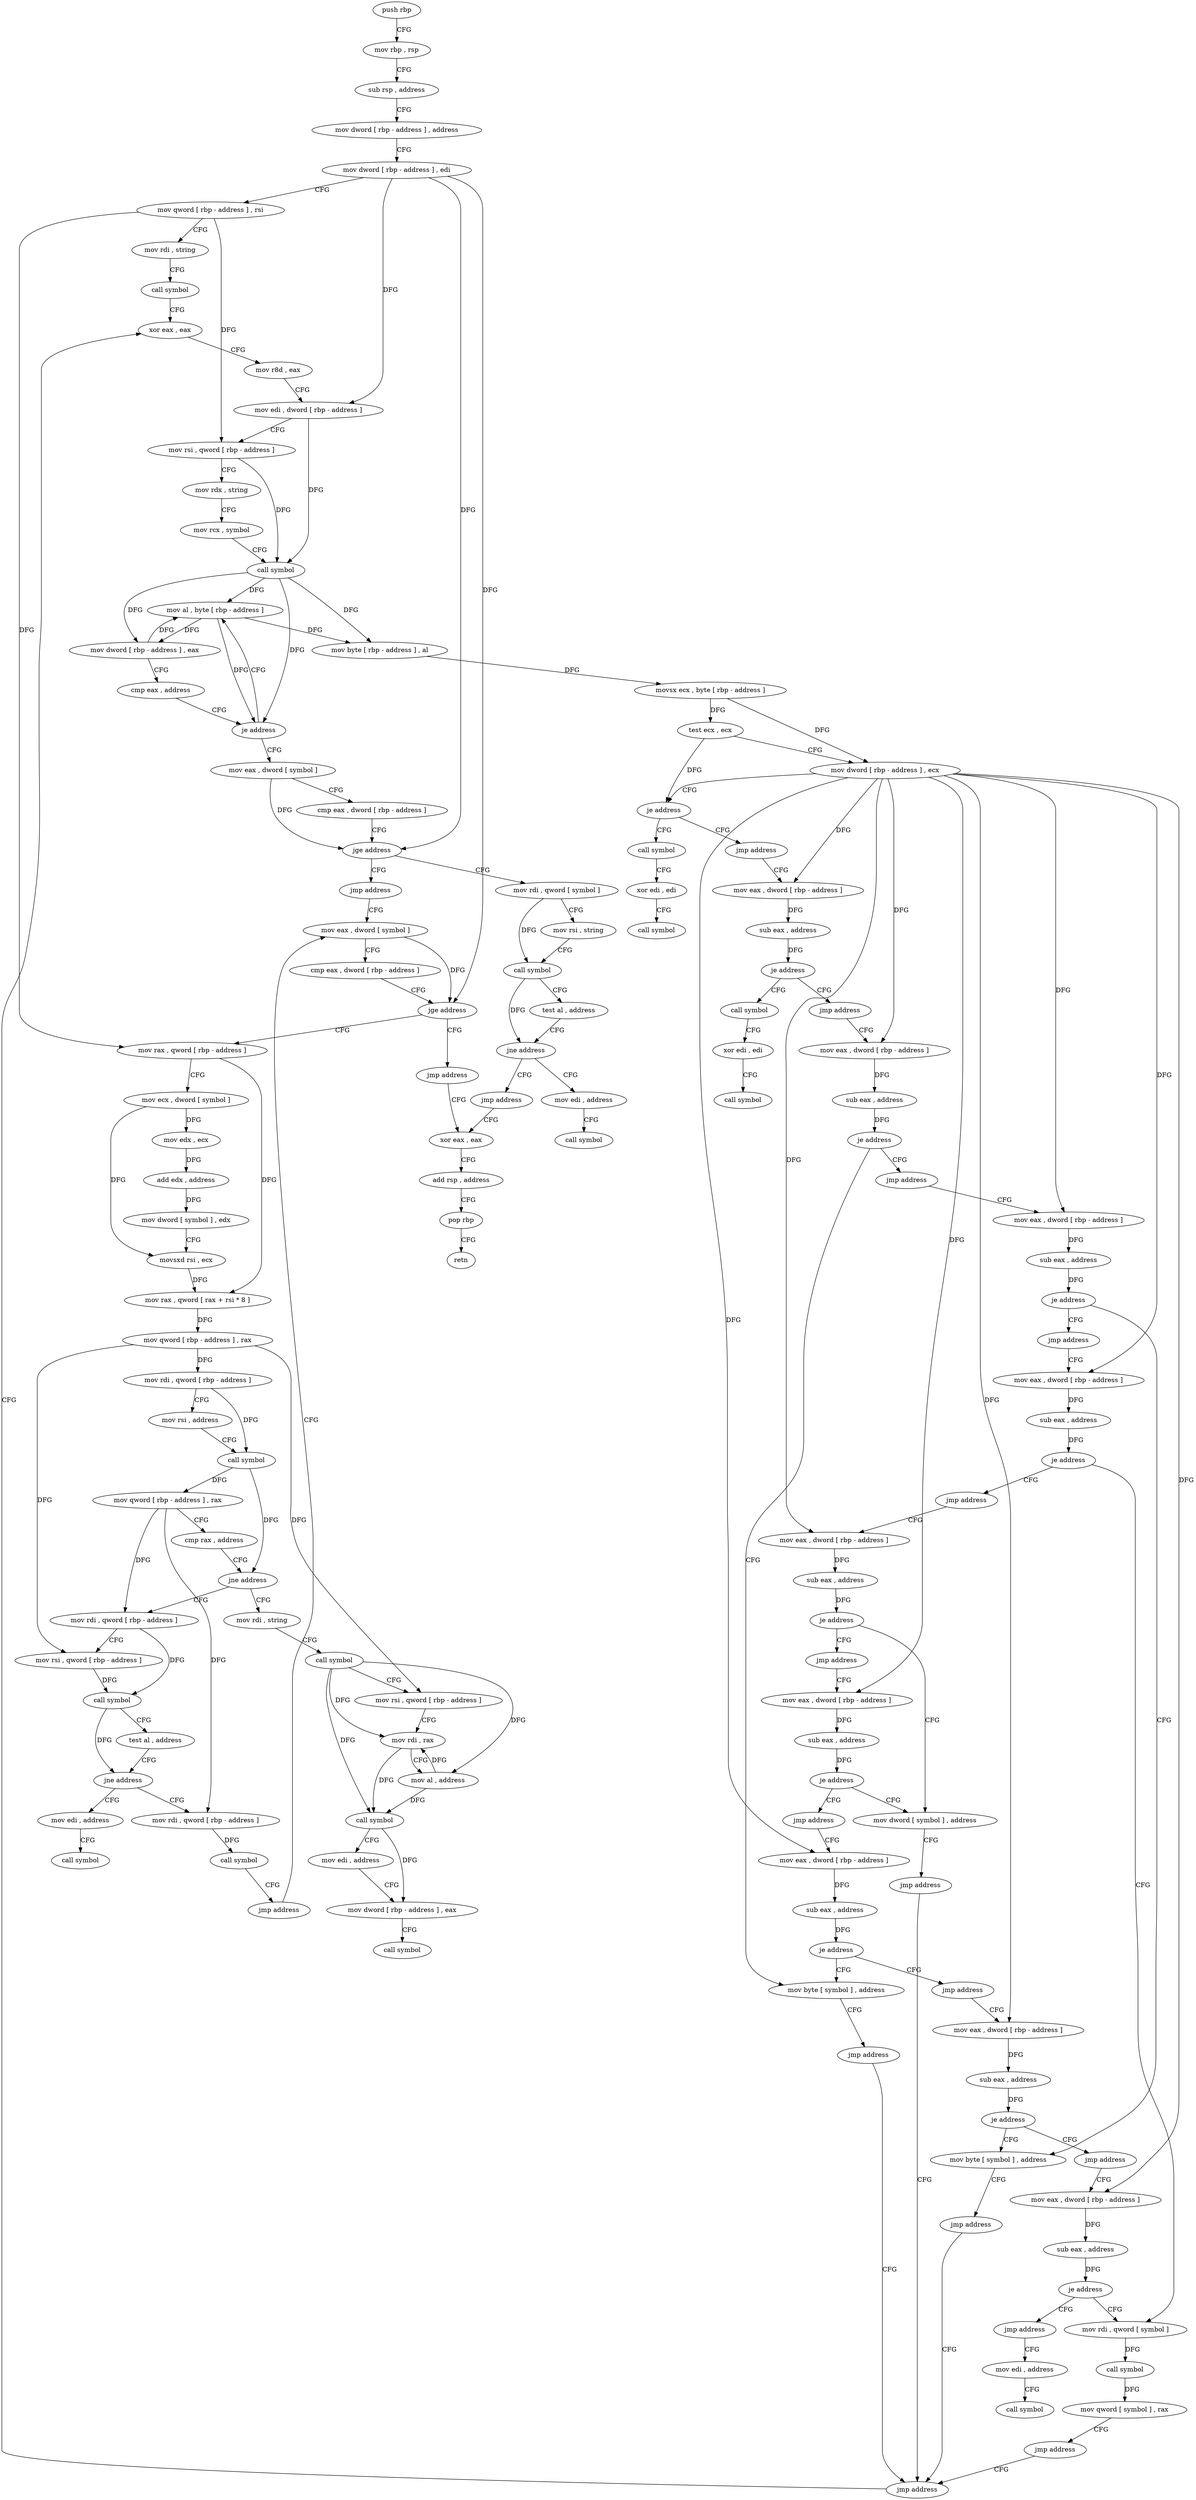 digraph "func" {
"4218272" [label = "push rbp" ]
"4218273" [label = "mov rbp , rsp" ]
"4218276" [label = "sub rsp , address" ]
"4218280" [label = "mov dword [ rbp - address ] , address" ]
"4218287" [label = "mov dword [ rbp - address ] , edi" ]
"4218290" [label = "mov qword [ rbp - address ] , rsi" ]
"4218294" [label = "mov rdi , string" ]
"4218304" [label = "call symbol" ]
"4218309" [label = "xor eax , eax" ]
"4218644" [label = "mov eax , dword [ symbol ]" ]
"4218651" [label = "cmp eax , dword [ rbp - address ]" ]
"4218654" [label = "jge address" ]
"4218840" [label = "mov rdi , qword [ symbol ]" ]
"4218660" [label = "jmp address" ]
"4218358" [label = "mov al , byte [ rbp - address ]" ]
"4218361" [label = "mov byte [ rbp - address ] , al" ]
"4218364" [label = "movsx ecx , byte [ rbp - address ]" ]
"4218368" [label = "test ecx , ecx" ]
"4218370" [label = "mov dword [ rbp - address ] , ecx" ]
"4218373" [label = "je address" ]
"4218537" [label = "call symbol" ]
"4218379" [label = "jmp address" ]
"4218848" [label = "mov rsi , string" ]
"4218858" [label = "call symbol" ]
"4218863" [label = "test al , address" ]
"4218865" [label = "jne address" ]
"4218881" [label = "jmp address" ]
"4218871" [label = "mov edi , address" ]
"4218665" [label = "mov eax , dword [ symbol ]" ]
"4218542" [label = "xor edi , edi" ]
"4218544" [label = "call symbol" ]
"4218384" [label = "mov eax , dword [ rbp - address ]" ]
"4218886" [label = "xor eax , eax" ]
"4218876" [label = "call symbol" ]
"4218672" [label = "cmp eax , dword [ rbp - address ]" ]
"4218675" [label = "jge address" ]
"4218835" [label = "jmp address" ]
"4218681" [label = "mov rax , qword [ rbp - address ]" ]
"4218387" [label = "sub eax , address" ]
"4218390" [label = "je address" ]
"4218549" [label = "call symbol" ]
"4218396" [label = "jmp address" ]
"4218888" [label = "add rsp , address" ]
"4218892" [label = "pop rbp" ]
"4218893" [label = "retn" ]
"4218685" [label = "mov ecx , dword [ symbol ]" ]
"4218692" [label = "mov edx , ecx" ]
"4218694" [label = "add edx , address" ]
"4218697" [label = "mov dword [ symbol ] , edx" ]
"4218704" [label = "movsxd rsi , ecx" ]
"4218707" [label = "mov rax , qword [ rax + rsi * 8 ]" ]
"4218711" [label = "mov qword [ rbp - address ] , rax" ]
"4218715" [label = "mov rdi , qword [ rbp - address ]" ]
"4218719" [label = "mov rsi , address" ]
"4218729" [label = "call symbol" ]
"4218734" [label = "mov qword [ rbp - address ] , rax" ]
"4218738" [label = "cmp rax , address" ]
"4218742" [label = "jne address" ]
"4218790" [label = "mov rdi , qword [ rbp - address ]" ]
"4218748" [label = "mov rdi , string" ]
"4218554" [label = "xor edi , edi" ]
"4218556" [label = "call symbol" ]
"4218401" [label = "mov eax , dword [ rbp - address ]" ]
"4218794" [label = "mov rsi , qword [ rbp - address ]" ]
"4218798" [label = "call symbol" ]
"4218803" [label = "test al , address" ]
"4218805" [label = "jne address" ]
"4218821" [label = "mov rdi , qword [ rbp - address ]" ]
"4218811" [label = "mov edi , address" ]
"4218758" [label = "call symbol" ]
"4218763" [label = "mov rsi , qword [ rbp - address ]" ]
"4218767" [label = "mov rdi , rax" ]
"4218770" [label = "mov al , address" ]
"4218772" [label = "call symbol" ]
"4218777" [label = "mov edi , address" ]
"4218782" [label = "mov dword [ rbp - address ] , eax" ]
"4218785" [label = "call symbol" ]
"4218404" [label = "sub eax , address" ]
"4218407" [label = "je address" ]
"4218577" [label = "mov byte [ symbol ] , address" ]
"4218413" [label = "jmp address" ]
"4218825" [label = "call symbol" ]
"4218830" [label = "jmp address" ]
"4218816" [label = "call symbol" ]
"4218585" [label = "jmp address" ]
"4218639" [label = "jmp address" ]
"4218418" [label = "mov eax , dword [ rbp - address ]" ]
"4218421" [label = "sub eax , address" ]
"4218424" [label = "je address" ]
"4218590" [label = "mov byte [ symbol ] , address" ]
"4218430" [label = "jmp address" ]
"4218311" [label = "mov r8d , eax" ]
"4218314" [label = "mov edi , dword [ rbp - address ]" ]
"4218317" [label = "mov rsi , qword [ rbp - address ]" ]
"4218321" [label = "mov rdx , string" ]
"4218331" [label = "mov rcx , symbol" ]
"4218341" [label = "call symbol" ]
"4218346" [label = "mov dword [ rbp - address ] , eax" ]
"4218349" [label = "cmp eax , address" ]
"4218352" [label = "je address" ]
"4218598" [label = "jmp address" ]
"4218435" [label = "mov eax , dword [ rbp - address ]" ]
"4218438" [label = "sub eax , address" ]
"4218441" [label = "je address" ]
"4218603" [label = "mov rdi , qword [ symbol ]" ]
"4218447" [label = "jmp address" ]
"4218611" [label = "call symbol" ]
"4218616" [label = "mov qword [ symbol ] , rax" ]
"4218624" [label = "jmp address" ]
"4218452" [label = "mov eax , dword [ rbp - address ]" ]
"4218455" [label = "sub eax , address" ]
"4218458" [label = "je address" ]
"4218561" [label = "mov dword [ symbol ] , address" ]
"4218464" [label = "jmp address" ]
"4218572" [label = "jmp address" ]
"4218469" [label = "mov eax , dword [ rbp - address ]" ]
"4218472" [label = "sub eax , address" ]
"4218475" [label = "je address" ]
"4218481" [label = "jmp address" ]
"4218486" [label = "mov eax , dword [ rbp - address ]" ]
"4218489" [label = "sub eax , address" ]
"4218492" [label = "je address" ]
"4218498" [label = "jmp address" ]
"4218503" [label = "mov eax , dword [ rbp - address ]" ]
"4218506" [label = "sub eax , address" ]
"4218509" [label = "je address" ]
"4218515" [label = "jmp address" ]
"4218520" [label = "mov eax , dword [ rbp - address ]" ]
"4218523" [label = "sub eax , address" ]
"4218526" [label = "je address" ]
"4218532" [label = "jmp address" ]
"4218629" [label = "mov edi , address" ]
"4218634" [label = "call symbol" ]
"4218272" -> "4218273" [ label = "CFG" ]
"4218273" -> "4218276" [ label = "CFG" ]
"4218276" -> "4218280" [ label = "CFG" ]
"4218280" -> "4218287" [ label = "CFG" ]
"4218287" -> "4218290" [ label = "CFG" ]
"4218287" -> "4218314" [ label = "DFG" ]
"4218287" -> "4218654" [ label = "DFG" ]
"4218287" -> "4218675" [ label = "DFG" ]
"4218290" -> "4218294" [ label = "CFG" ]
"4218290" -> "4218317" [ label = "DFG" ]
"4218290" -> "4218681" [ label = "DFG" ]
"4218294" -> "4218304" [ label = "CFG" ]
"4218304" -> "4218309" [ label = "CFG" ]
"4218309" -> "4218311" [ label = "CFG" ]
"4218644" -> "4218651" [ label = "CFG" ]
"4218644" -> "4218654" [ label = "DFG" ]
"4218651" -> "4218654" [ label = "CFG" ]
"4218654" -> "4218840" [ label = "CFG" ]
"4218654" -> "4218660" [ label = "CFG" ]
"4218840" -> "4218848" [ label = "CFG" ]
"4218840" -> "4218858" [ label = "DFG" ]
"4218660" -> "4218665" [ label = "CFG" ]
"4218358" -> "4218361" [ label = "DFG" ]
"4218358" -> "4218346" [ label = "DFG" ]
"4218358" -> "4218352" [ label = "DFG" ]
"4218361" -> "4218364" [ label = "DFG" ]
"4218364" -> "4218368" [ label = "DFG" ]
"4218364" -> "4218370" [ label = "DFG" ]
"4218368" -> "4218370" [ label = "CFG" ]
"4218368" -> "4218373" [ label = "DFG" ]
"4218370" -> "4218373" [ label = "CFG" ]
"4218370" -> "4218384" [ label = "DFG" ]
"4218370" -> "4218401" [ label = "DFG" ]
"4218370" -> "4218418" [ label = "DFG" ]
"4218370" -> "4218435" [ label = "DFG" ]
"4218370" -> "4218452" [ label = "DFG" ]
"4218370" -> "4218469" [ label = "DFG" ]
"4218370" -> "4218486" [ label = "DFG" ]
"4218370" -> "4218503" [ label = "DFG" ]
"4218370" -> "4218520" [ label = "DFG" ]
"4218373" -> "4218537" [ label = "CFG" ]
"4218373" -> "4218379" [ label = "CFG" ]
"4218537" -> "4218542" [ label = "CFG" ]
"4218379" -> "4218384" [ label = "CFG" ]
"4218848" -> "4218858" [ label = "CFG" ]
"4218858" -> "4218863" [ label = "CFG" ]
"4218858" -> "4218865" [ label = "DFG" ]
"4218863" -> "4218865" [ label = "CFG" ]
"4218865" -> "4218881" [ label = "CFG" ]
"4218865" -> "4218871" [ label = "CFG" ]
"4218881" -> "4218886" [ label = "CFG" ]
"4218871" -> "4218876" [ label = "CFG" ]
"4218665" -> "4218672" [ label = "CFG" ]
"4218665" -> "4218675" [ label = "DFG" ]
"4218542" -> "4218544" [ label = "CFG" ]
"4218384" -> "4218387" [ label = "DFG" ]
"4218886" -> "4218888" [ label = "CFG" ]
"4218672" -> "4218675" [ label = "CFG" ]
"4218675" -> "4218835" [ label = "CFG" ]
"4218675" -> "4218681" [ label = "CFG" ]
"4218835" -> "4218886" [ label = "CFG" ]
"4218681" -> "4218685" [ label = "CFG" ]
"4218681" -> "4218707" [ label = "DFG" ]
"4218387" -> "4218390" [ label = "DFG" ]
"4218390" -> "4218549" [ label = "CFG" ]
"4218390" -> "4218396" [ label = "CFG" ]
"4218549" -> "4218554" [ label = "CFG" ]
"4218396" -> "4218401" [ label = "CFG" ]
"4218888" -> "4218892" [ label = "CFG" ]
"4218892" -> "4218893" [ label = "CFG" ]
"4218685" -> "4218692" [ label = "DFG" ]
"4218685" -> "4218704" [ label = "DFG" ]
"4218692" -> "4218694" [ label = "DFG" ]
"4218694" -> "4218697" [ label = "DFG" ]
"4218697" -> "4218704" [ label = "CFG" ]
"4218704" -> "4218707" [ label = "DFG" ]
"4218707" -> "4218711" [ label = "DFG" ]
"4218711" -> "4218715" [ label = "DFG" ]
"4218711" -> "4218794" [ label = "DFG" ]
"4218711" -> "4218763" [ label = "DFG" ]
"4218715" -> "4218719" [ label = "CFG" ]
"4218715" -> "4218729" [ label = "DFG" ]
"4218719" -> "4218729" [ label = "CFG" ]
"4218729" -> "4218734" [ label = "DFG" ]
"4218729" -> "4218742" [ label = "DFG" ]
"4218734" -> "4218738" [ label = "CFG" ]
"4218734" -> "4218790" [ label = "DFG" ]
"4218734" -> "4218821" [ label = "DFG" ]
"4218738" -> "4218742" [ label = "CFG" ]
"4218742" -> "4218790" [ label = "CFG" ]
"4218742" -> "4218748" [ label = "CFG" ]
"4218790" -> "4218794" [ label = "CFG" ]
"4218790" -> "4218798" [ label = "DFG" ]
"4218748" -> "4218758" [ label = "CFG" ]
"4218554" -> "4218556" [ label = "CFG" ]
"4218401" -> "4218404" [ label = "DFG" ]
"4218794" -> "4218798" [ label = "DFG" ]
"4218798" -> "4218803" [ label = "CFG" ]
"4218798" -> "4218805" [ label = "DFG" ]
"4218803" -> "4218805" [ label = "CFG" ]
"4218805" -> "4218821" [ label = "CFG" ]
"4218805" -> "4218811" [ label = "CFG" ]
"4218821" -> "4218825" [ label = "DFG" ]
"4218811" -> "4218816" [ label = "CFG" ]
"4218758" -> "4218763" [ label = "CFG" ]
"4218758" -> "4218767" [ label = "DFG" ]
"4218758" -> "4218770" [ label = "DFG" ]
"4218758" -> "4218772" [ label = "DFG" ]
"4218763" -> "4218767" [ label = "CFG" ]
"4218767" -> "4218770" [ label = "CFG" ]
"4218767" -> "4218772" [ label = "DFG" ]
"4218770" -> "4218772" [ label = "DFG" ]
"4218770" -> "4218767" [ label = "DFG" ]
"4218772" -> "4218777" [ label = "CFG" ]
"4218772" -> "4218782" [ label = "DFG" ]
"4218777" -> "4218782" [ label = "CFG" ]
"4218782" -> "4218785" [ label = "CFG" ]
"4218404" -> "4218407" [ label = "DFG" ]
"4218407" -> "4218577" [ label = "CFG" ]
"4218407" -> "4218413" [ label = "CFG" ]
"4218577" -> "4218585" [ label = "CFG" ]
"4218413" -> "4218418" [ label = "CFG" ]
"4218825" -> "4218830" [ label = "CFG" ]
"4218830" -> "4218665" [ label = "CFG" ]
"4218585" -> "4218639" [ label = "CFG" ]
"4218639" -> "4218309" [ label = "CFG" ]
"4218418" -> "4218421" [ label = "DFG" ]
"4218421" -> "4218424" [ label = "DFG" ]
"4218424" -> "4218590" [ label = "CFG" ]
"4218424" -> "4218430" [ label = "CFG" ]
"4218590" -> "4218598" [ label = "CFG" ]
"4218430" -> "4218435" [ label = "CFG" ]
"4218311" -> "4218314" [ label = "CFG" ]
"4218314" -> "4218317" [ label = "CFG" ]
"4218314" -> "4218341" [ label = "DFG" ]
"4218317" -> "4218321" [ label = "CFG" ]
"4218317" -> "4218341" [ label = "DFG" ]
"4218321" -> "4218331" [ label = "CFG" ]
"4218331" -> "4218341" [ label = "CFG" ]
"4218341" -> "4218346" [ label = "DFG" ]
"4218341" -> "4218352" [ label = "DFG" ]
"4218341" -> "4218358" [ label = "DFG" ]
"4218341" -> "4218361" [ label = "DFG" ]
"4218346" -> "4218349" [ label = "CFG" ]
"4218346" -> "4218358" [ label = "DFG" ]
"4218349" -> "4218352" [ label = "CFG" ]
"4218352" -> "4218644" [ label = "CFG" ]
"4218352" -> "4218358" [ label = "CFG" ]
"4218598" -> "4218639" [ label = "CFG" ]
"4218435" -> "4218438" [ label = "DFG" ]
"4218438" -> "4218441" [ label = "DFG" ]
"4218441" -> "4218603" [ label = "CFG" ]
"4218441" -> "4218447" [ label = "CFG" ]
"4218603" -> "4218611" [ label = "DFG" ]
"4218447" -> "4218452" [ label = "CFG" ]
"4218611" -> "4218616" [ label = "DFG" ]
"4218616" -> "4218624" [ label = "CFG" ]
"4218624" -> "4218639" [ label = "CFG" ]
"4218452" -> "4218455" [ label = "DFG" ]
"4218455" -> "4218458" [ label = "DFG" ]
"4218458" -> "4218561" [ label = "CFG" ]
"4218458" -> "4218464" [ label = "CFG" ]
"4218561" -> "4218572" [ label = "CFG" ]
"4218464" -> "4218469" [ label = "CFG" ]
"4218572" -> "4218639" [ label = "CFG" ]
"4218469" -> "4218472" [ label = "DFG" ]
"4218472" -> "4218475" [ label = "DFG" ]
"4218475" -> "4218561" [ label = "CFG" ]
"4218475" -> "4218481" [ label = "CFG" ]
"4218481" -> "4218486" [ label = "CFG" ]
"4218486" -> "4218489" [ label = "DFG" ]
"4218489" -> "4218492" [ label = "DFG" ]
"4218492" -> "4218577" [ label = "CFG" ]
"4218492" -> "4218498" [ label = "CFG" ]
"4218498" -> "4218503" [ label = "CFG" ]
"4218503" -> "4218506" [ label = "DFG" ]
"4218506" -> "4218509" [ label = "DFG" ]
"4218509" -> "4218590" [ label = "CFG" ]
"4218509" -> "4218515" [ label = "CFG" ]
"4218515" -> "4218520" [ label = "CFG" ]
"4218520" -> "4218523" [ label = "DFG" ]
"4218523" -> "4218526" [ label = "DFG" ]
"4218526" -> "4218603" [ label = "CFG" ]
"4218526" -> "4218532" [ label = "CFG" ]
"4218532" -> "4218629" [ label = "CFG" ]
"4218629" -> "4218634" [ label = "CFG" ]
}
